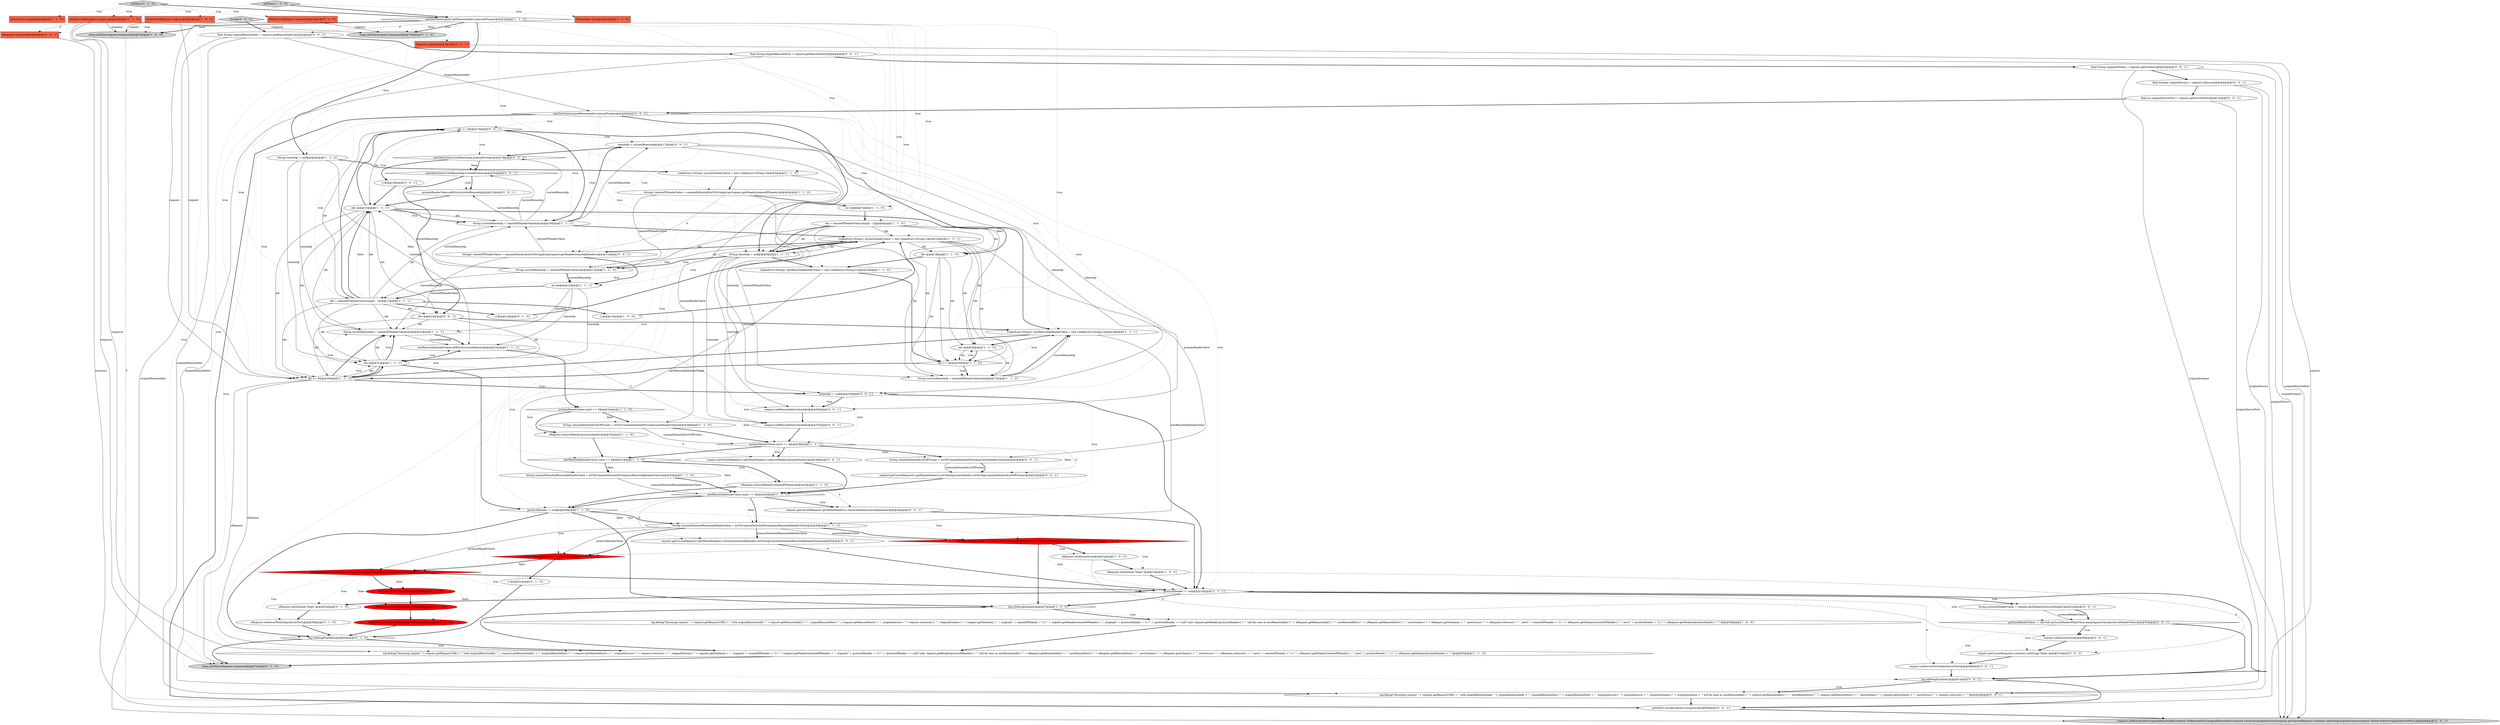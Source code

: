 digraph {
71 [style = filled, label = "request.getCoyoteRequest().getMimeHeaders().removeHeader(remoteIpHeader)@@@46@@@['0', '0', '1']", fillcolor = white, shape = ellipse image = "AAA0AAABBB3BBB"];
83 [style = filled, label = "request.setRemoteHost(remoteIp)@@@37@@@['0', '0', '1']", fillcolor = white, shape = ellipse image = "AAA0AAABBB3BBB"];
55 [style = filled, label = "xRequest.setScheme(\"https\")@@@55@@@['0', '1', '0']", fillcolor = white, shape = ellipse image = "AAA0AAABBB2BBB"];
22 [style = filled, label = "String(( remoteIPHeaderValue = commaDelimitedListToStringArray(request.getHeader(remoteIPHeader))@@@6@@@['1', '1', '0']", fillcolor = white, shape = ellipse image = "AAA0AAABBB1BBB"];
92 [style = filled, label = "Response response@@@2@@@['0', '0', '1']", fillcolor = tomato, shape = box image = "AAA0AAABBB3BBB"];
78 [style = filled, label = "remoteIp = currentRemoteIp@@@17@@@['0', '0', '1']", fillcolor = white, shape = ellipse image = "AAA0AAABBB3BBB"];
33 [style = filled, label = "newRemoteIpHeaderValue.size() == 0@@@41@@@['1', '1', '0']", fillcolor = white, shape = diamond image = "AAA0AAABBB1BBB"];
31 [style = filled, label = "LinkedList<String> newRemoteIpHeaderValue = new LinkedList<String>()@@@23@@@['1', '1', '0']", fillcolor = white, shape = ellipse image = "AAA0AAABBB1BBB"];
69 [style = filled, label = "idx >= 0@@@14@@@['0', '0', '1']", fillcolor = white, shape = diamond image = "AAA0AAABBB3BBB"];
93 [style = filled, label = "log.isDebugEnabled()@@@61@@@['0', '0', '1']", fillcolor = white, shape = diamond image = "AAA0AAABBB3BBB"];
87 [style = filled, label = "final int originalServerPort = request.getServerPort()@@@7@@@['0', '0', '1']", fillcolor = white, shape = ellipse image = "AAA0AAABBB3BBB"];
76 [style = filled, label = "protocolHeaderValue != null && protocolHeaderHttpsValue.equalsIgnoreCase(protocolHeaderValue)@@@55@@@['0', '0', '1']", fillcolor = white, shape = diamond image = "AAA0AAABBB3BBB"];
40 [style = filled, label = "xRequest.setScheme(\"https\")@@@53@@@['1', '0', '0']", fillcolor = white, shape = ellipse image = "AAA0AAABBB1BBB"];
63 [style = filled, label = "{request.setRemoteAddr(originalRemoteAddr)request.setRemoteHost(originalRemoteHost)request.setSecure(originalSecure)request.getCoyoteRequest().scheme().setString(originalScheme)request.setServerPort(originalServerPort)}@@@68@@@['0', '0', '1']", fillcolor = lightgray, shape = ellipse image = "AAA0AAABBB3BBB"];
14 [style = filled, label = "String currentRemoteIp = remoteIPHeaderValue(idx(@@@32@@@['1', '1', '1']", fillcolor = white, shape = ellipse image = "AAA0AAABBB1BBB"];
38 [style = filled, label = "String remoteIp = null@@@4@@@['1', '1', '0']", fillcolor = white, shape = ellipse image = "AAA0AAABBB1BBB"];
84 [style = filled, label = "final String originalRemoteAddr = request.getRemoteAddr()@@@3@@@['0', '0', '1']", fillcolor = white, shape = ellipse image = "AAA0AAABBB3BBB"];
39 [style = filled, label = "idx = remoteIPHeaderValue.length - 1@@@8@@@['1', '1', '0']", fillcolor = white, shape = ellipse image = "AAA0AAABBB1BBB"];
2 [style = filled, label = "String currentRemoteIp = remoteIPHeaderValue(idx(@@@16@@@['1', '1', '1']", fillcolor = white, shape = ellipse image = "AAA0AAABBB1BBB"];
57 [style = filled, label = "HttpServletRequest request@@@2@@@['0', '1', '0']", fillcolor = tomato, shape = box image = "AAA0AAABBB2BBB"];
79 [style = filled, label = "Request request@@@2@@@['0', '0', '1']", fillcolor = tomato, shape = box image = "AAA0AAABBB3BBB"];
0 [style = filled, label = "int idx@@@7@@@['1', '1', '0']", fillcolor = white, shape = ellipse image = "AAA0AAABBB1BBB"];
8 [style = filled, label = "proxiesHeaderValue.size() == 0@@@34@@@['1', '1', '0']", fillcolor = white, shape = diamond image = "AAA0AAABBB1BBB"];
47 [style = filled, label = "protocolHeaderHttpsValue.equalsIgnoreCase(protocolHeaderValue)@@@53@@@['0', '1', '0']", fillcolor = red, shape = diamond image = "AAA1AAABBB2BBB"];
88 [style = filled, label = "String(( remoteIPHeaderValue = commaDelimitedListToStringArray(request.getHeader(remoteIpHeader))@@@11@@@['0', '0', '1']", fillcolor = white, shape = ellipse image = "AAA0AAABBB3BBB"];
53 [style = filled, label = "FilterChain chain@@@2@@@['0', '1', '0']", fillcolor = tomato, shape = box image = "AAA0AAABBB2BBB"];
75 [style = filled, label = "matchesOne(currentRemoteIp,trustedProxies)@@@20@@@['0', '0', '1']", fillcolor = white, shape = diamond image = "AAA0AAABBB3BBB"];
72 [style = filled, label = "request.setRemoteAddr(remoteIp)@@@36@@@['0', '0', '1']", fillcolor = white, shape = ellipse image = "AAA0AAABBB3BBB"];
44 [style = filled, label = "doFilter['1', '0', '0']", fillcolor = lightgray, shape = diamond image = "AAA0AAABBB1BBB"];
73 [style = filled, label = "log.debug(\"Incoming request \" + request.getRequestURI() + \" with originalRemoteAddr '\" + originalRemoteAddr + \"', originalRemoteHost='\" + originalRemoteHost + \"', originalSecure='\" + originalSecure + \"', originalScheme='\" + originalScheme + \"' will be seen as newRemoteAddr='\" + request.getRemoteAddr() + \"', newRemoteHost='\" + request.getRemoteHost() + \"', newScheme='\" + request.getScheme() + \"', newSecure='\" + request.isSecure() + \"'\")@@@62@@@['0', '0', '1']", fillcolor = white, shape = ellipse image = "AAA0AAABBB3BBB"];
1 [style = filled, label = "HttpServletRequest request@@@2@@@['1', '0', '0']", fillcolor = tomato, shape = box image = "AAA0AAABBB1BBB"];
37 [style = filled, label = "log.debug(\"Incoming request \" + request.getRequestURI() + \" with originalRemoteAddr '\" + request.getRemoteAddr() + \"', originalRemoteHost='\" + request.getRemoteHost() + \"', originalSecure='\" + request.isSecure() + \"', originalScheme='\" + request.getScheme() + \"', original(\" + remoteIPHeader + \"(='\" + request.getHeader(remoteIPHeader) + \", original(\" + protocolHeader + \"(='\" + (protocolHeader == null? null: request.getHeader(protocolHeader)) + \"' will be seen as newRemoteAddr='\" + xRequest.getRemoteAddr() + \"', newRemoteHost='\" + xRequest.getRemoteHost() + \"', newScheme='\" + xRequest.getScheme() + \"', newSecure='\" + xRequest.isSecure() + \"', new(\" + remoteIPHeader + \"(='\" + xRequest.getHeader(remoteIPHeader) + \", new(\" + proxiesHeader + \"(='\" + xRequest.getHeader(proxiesHeader) + \"'\")@@@65@@@['1', '1', '0']", fillcolor = white, shape = ellipse image = "AAA0AAABBB1BBB"];
45 [style = filled, label = "HttpServletResponse response@@@2@@@['1', '1', '0']", fillcolor = tomato, shape = box image = "AAA0AAABBB1BBB"];
25 [style = filled, label = "int idx@@@12@@@['1', '1', '1']", fillcolor = white, shape = ellipse image = "AAA0AAABBB1BBB"];
32 [style = filled, label = "String currentRemoteIp = remoteIPHeaderValue(idx(@@@11@@@['1', '1', '0']", fillcolor = white, shape = ellipse image = "AAA0AAABBB1BBB"];
9 [style = filled, label = "matchesOne(request.getRemoteAddr(),internalProxies)@@@3@@@['1', '1', '0']", fillcolor = white, shape = diamond image = "AAA0AAABBB1BBB"];
4 [style = filled, label = "String currentRemoteIp = remoteIPHeaderValue(idx(@@@27@@@['1', '1', '0']", fillcolor = white, shape = ellipse image = "AAA0AAABBB1BBB"];
30 [style = filled, label = "String commaDelimitedListOfProxies = listToCommaDelimitedString(proxiesHeaderValue)@@@38@@@['1', '1', '0']", fillcolor = white, shape = ellipse image = "AAA0AAABBB1BBB"];
91 [style = filled, label = "invoke['0', '0', '1']", fillcolor = lightgray, shape = diamond image = "AAA0AAABBB3BBB"];
19 [style = filled, label = "protocolHeader != null@@@49@@@['1', '1', '0']", fillcolor = white, shape = diamond image = "AAA0AAABBB1BBB"];
46 [style = filled, label = "log.isDebugEnabled()@@@64@@@['0', '1', '0']", fillcolor = white, shape = diamond image = "AAA0AAABBB2BBB"];
7 [style = filled, label = "String remoteIp = null@@@9@@@['1', '1', '1']", fillcolor = white, shape = ellipse image = "AAA0AAABBB1BBB"];
52 [style = filled, label = "chain.doFilter(xRequest,response)@@@67@@@['0', '1', '0']", fillcolor = lightgray, shape = ellipse image = "AAA0AAABBB2BBB"];
48 [style = filled, label = "xRequest.setSecure(false)@@@59@@@['0', '1', '0']", fillcolor = red, shape = ellipse image = "AAA1AAABBB2BBB"];
36 [style = filled, label = "idx--@@@26@@@['1', '1', '0']", fillcolor = white, shape = ellipse image = "AAA0AAABBB1BBB"];
82 [style = filled, label = "String commaDelimitedListOfProxies = listToCommaDelimitedString(proxiesHeaderValue)@@@42@@@['0', '0', '1']", fillcolor = white, shape = ellipse image = "AAA0AAABBB3BBB"];
70 [style = filled, label = "request.getCoyoteRequest().getMimeHeaders().removeHeader(proxiesHeader)@@@39@@@['0', '0', '1']", fillcolor = white, shape = ellipse image = "AAA0AAABBB3BBB"];
26 [style = filled, label = "xRequest.removeHeader(remoteIPHeader)@@@42@@@['1', '1', '0']", fillcolor = white, shape = ellipse image = "AAA0AAABBB1BBB"];
41 [style = filled, label = "idx--@@@19@@@['1', '1', '0']", fillcolor = white, shape = ellipse image = "AAA0AAABBB1BBB"];
77 [style = filled, label = "proxiesHeaderValue.addFirst(currentRemoteIp)@@@21@@@['0', '0', '1']", fillcolor = white, shape = ellipse image = "AAA0AAABBB3BBB"];
49 [style = filled, label = "{}@@@13@@@['0', '1', '0']", fillcolor = white, shape = ellipse image = "AAA0AAABBB2BBB"];
20 [style = filled, label = "proxiesHeaderValue.size() == 0@@@38@@@['1', '1', '1']", fillcolor = white, shape = diamond image = "AAA0AAABBB1BBB"];
50 [style = filled, label = "doFilter['0', '1', '0']", fillcolor = lightgray, shape = diamond image = "AAA0AAABBB2BBB"];
11 [style = filled, label = "LinkedList<String> proxiesHeaderValue = new LinkedList<String>()@@@10@@@['1', '1', '1']", fillcolor = white, shape = ellipse image = "AAA0AAABBB1BBB"];
67 [style = filled, label = "request.getCoyoteRequest().getMimeHeaders().setValue(proxiesHeader).setString(commaDelimitedListOfProxies)@@@43@@@['0', '0', '1']", fillcolor = white, shape = ellipse image = "AAA0AAABBB3BBB"];
54 [style = filled, label = "xRequest.setScheme(\"http\")@@@60@@@['0', '1', '0']", fillcolor = red, shape = ellipse image = "AAA1AAABBB2BBB"];
58 [style = filled, label = "xRequest.setServerPort(httpServerPort)@@@61@@@['0', '1', '0']", fillcolor = red, shape = ellipse image = "AAA1AAABBB2BBB"];
90 [style = filled, label = "final boolean originalSecure = request.isSecure()@@@6@@@['0', '0', '1']", fillcolor = white, shape = ellipse image = "AAA0AAABBB3BBB"];
27 [style = filled, label = "idx >= 0@@@30@@@['1', '1', '1']", fillcolor = white, shape = diamond image = "AAA0AAABBB1BBB"];
86 [style = filled, label = "{}@@@18@@@['0', '0', '1']", fillcolor = white, shape = ellipse image = "AAA0AAABBB3BBB"];
51 [style = filled, label = "chain.doFilter(request,response)@@@70@@@['0', '1', '0']", fillcolor = lightgray, shape = ellipse image = "AAA0AAABBB2BBB"];
10 [style = filled, label = "idx >= 0@@@25@@@['1', '1', '0']", fillcolor = white, shape = diamond image = "AAA0AAABBB1BBB"];
66 [style = filled, label = "getNext().invoke(request,response)@@@66@@@['0', '0', '1']", fillcolor = white, shape = ellipse image = "AAA0AAABBB3BBB"];
29 [style = filled, label = "idx--@@@15@@@['1', '1', '1']", fillcolor = white, shape = ellipse image = "AAA0AAABBB1BBB"];
89 [style = filled, label = "matchesOne(currentRemoteIp,internalProxies)@@@18@@@['0', '0', '1']", fillcolor = white, shape = diamond image = "AAA0AAABBB3BBB"];
15 [style = filled, label = "newRemoteIpHeaderValue.size() == 0@@@45@@@['1', '1', '1']", fillcolor = white, shape = diamond image = "AAA0AAABBB1BBB"];
62 [style = filled, label = "remoteIp != null@@@35@@@['0', '0', '1']", fillcolor = white, shape = diamond image = "AAA0AAABBB3BBB"];
43 [style = filled, label = "xRequest.removeHeader(proxiesHeader)@@@35@@@['1', '1', '0']", fillcolor = white, shape = ellipse image = "AAA0AAABBB1BBB"];
74 [style = filled, label = "final String originalRemoteHost = request.getRemoteHost()@@@4@@@['0', '0', '1']", fillcolor = white, shape = ellipse image = "AAA0AAABBB3BBB"];
23 [style = filled, label = "FilterChain chain@@@2@@@['1', '0', '0']", fillcolor = tomato, shape = box image = "AAA0AAABBB1BBB"];
65 [style = filled, label = "final String originalScheme = request.getScheme()@@@5@@@['0', '0', '1']", fillcolor = white, shape = ellipse image = "AAA0AAABBB3BBB"];
21 [style = filled, label = "String commaDelimitedRemoteIpHeaderValue = listToCommaDelimitedString(newRemoteIpHeaderValue)@@@49@@@['1', '1', '1']", fillcolor = white, shape = ellipse image = "AAA0AAABBB1BBB"];
17 [style = filled, label = "LinkedList<String> proxiesHeaderValue = new LinkedList<String>()@@@5@@@['1', '1', '0']", fillcolor = white, shape = ellipse image = "AAA0AAABBB1BBB"];
59 [style = filled, label = "xRequest.setServerPort(httpsServerPort)@@@56@@@['0', '1', '0']", fillcolor = white, shape = ellipse image = "AAA0AAABBB2BBB"];
3 [style = filled, label = "idx--@@@31@@@['1', '1', '1']", fillcolor = white, shape = ellipse image = "AAA0AAABBB1BBB"];
56 [style = filled, label = "{}@@@51@@@['0', '1', '0']", fillcolor = white, shape = ellipse image = "AAA0AAABBB2BBB"];
81 [style = filled, label = "idx--@@@24@@@['0', '0', '1']", fillcolor = white, shape = ellipse image = "AAA0AAABBB3BBB"];
80 [style = filled, label = "request.setServerPort(httpsServerPort)@@@58@@@['0', '0', '1']", fillcolor = white, shape = ellipse image = "AAA0AAABBB3BBB"];
24 [style = filled, label = "idx = remoteIPHeaderValue.length - 1@@@13@@@['1', '1', '1']", fillcolor = white, shape = ellipse image = "AAA0AAABBB1BBB"];
18 [style = filled, label = "{}@@@13@@@['1', '0', '0']", fillcolor = white, shape = ellipse image = "AAA0AAABBB1BBB"];
68 [style = filled, label = "String protocolHeaderValue = request.getHeader(protocolHeader)@@@54@@@['0', '0', '1']", fillcolor = white, shape = ellipse image = "AAA0AAABBB3BBB"];
42 [style = filled, label = "newRemoteIpHeaderValue.addFirst(currentRemoteIp)@@@33@@@['1', '1', '1']", fillcolor = white, shape = ellipse image = "AAA0AAABBB1BBB"];
94 [style = filled, label = "request.getCoyoteRequest().scheme().setString(\"https\")@@@57@@@['0', '0', '1']", fillcolor = white, shape = ellipse image = "AAA0AAABBB3BBB"];
34 [style = filled, label = "protocolHeaderValue != null && protocolHeaderHttpsValue.equalsIgnoreCase(protocolHeaderValue)@@@51@@@['1', '0', '0']", fillcolor = red, shape = diamond image = "AAA1AAABBB1BBB"];
28 [style = filled, label = "log.isDebugEnabled()@@@57@@@['1', '0', '0']", fillcolor = white, shape = diamond image = "AAA0AAABBB1BBB"];
61 [style = filled, label = "request.getCoyoteRequest().getMimeHeaders().setValue(remoteIpHeader).setString(commaDelimitedRemoteIpHeaderValue)@@@50@@@['0', '0', '1']", fillcolor = white, shape = ellipse image = "AAA0AAABBB3BBB"];
85 [style = filled, label = "matchesOne(originalRemoteAddr,internalProxies)@@@8@@@['0', '0', '1']", fillcolor = white, shape = diamond image = "AAA0AAABBB3BBB"];
60 [style = filled, label = "protocolHeaderValue == null@@@51@@@['0', '1', '0']", fillcolor = red, shape = diamond image = "AAA1AAABBB2BBB"];
64 [style = filled, label = "request.setSecure(true)@@@56@@@['0', '0', '1']", fillcolor = white, shape = ellipse image = "AAA0AAABBB3BBB"];
12 [style = filled, label = "LinkedList<String> newRemoteIpHeaderValue = new LinkedList<String>()@@@28@@@['1', '1', '1']", fillcolor = white, shape = ellipse image = "AAA0AAABBB1BBB"];
13 [style = filled, label = "log.debug(\"Incoming request \" + request.getRequestURI() + \" with originalRemoteAddr '\" + request.getRemoteAddr() + \"', originalRemoteHost='\" + request.getRemoteHost() + \"', originalSecure='\" + request.isSecure() + \"', originalScheme='\" + request.getScheme() + \"', original(\" + remoteIPHeader + \"(='\" + request.getHeader(remoteIPHeader) + \", original(\" + protocolHeader + \"(='\" + (protocolHeader == null? null: request.getHeader(protocolHeader)) + \"' will be seen as newRemoteAddr='\" + xRequest.getRemoteAddr() + \"', newRemoteHost='\" + xRequest.getRemoteHost() + \"', newScheme='\" + xRequest.getScheme() + \"', newSecure='\" + xRequest.isSecure() + \"', new(\" + remoteIPHeader + \"(='\" + xRequest.getHeader(remoteIPHeader) + \", new(\" + proxiesHeader + \"(='\" + xRequest.getHeader(proxiesHeader) + \"'\")@@@58@@@['1', '0', '0']", fillcolor = white, shape = ellipse image = "AAA0AAABBB1BBB"];
35 [style = filled, label = "xRequest.setSecure(true)@@@52@@@['1', '0', '0']", fillcolor = white, shape = ellipse image = "AAA0AAABBB1BBB"];
16 [style = filled, label = "chain.doFilter(request,response)@@@63@@@['1', '0', '0']", fillcolor = lightgray, shape = ellipse image = "AAA0AAABBB1BBB"];
5 [style = filled, label = "protocolHeader != null@@@53@@@['1', '1', '1']", fillcolor = white, shape = diamond image = "AAA0AAABBB1BBB"];
6 [style = filled, label = "String commaDelimitedRemoteIpHeaderValue = listToCommaDelimitedString(newRemoteIpHeaderValue)@@@45@@@['1', '1', '0']", fillcolor = white, shape = ellipse image = "AAA0AAABBB1BBB"];
8->30 [style = bold, label=""];
1->16 [style = solid, label="request"];
5->55 [style = bold, label=""];
27->14 [style = dotted, label="true"];
7->32 [style = bold, label=""];
83->20 [style = bold, label=""];
65->73 [style = solid, label="originalScheme"];
46->37 [style = dotted, label="true"];
74->65 [style = bold, label=""];
29->2 [style = dotted, label="true"];
47->48 [style = dotted, label="false"];
24->69 [style = solid, label="idx"];
15->61 [style = dashed, label="0"];
82->67 [style = solid, label="commaDelimitedListOfProxies"];
76->64 [style = bold, label=""];
33->6 [style = dotted, label="false"];
30->20 [style = bold, label=""];
15->21 [style = bold, label=""];
85->66 [style = bold, label=""];
5->68 [style = bold, label=""];
45->37 [style = solid, label="response"];
47->54 [style = dotted, label="false"];
3->33 [style = dotted, label="true"];
20->70 [style = bold, label=""];
85->7 [style = dotted, label="true"];
89->75 [style = dotted, label="false"];
85->5 [style = dotted, label="true"];
9->37 [style = dotted, label="true"];
7->31 [style = bold, label=""];
5->28 [style = bold, label=""];
24->14 [style = solid, label="idx"];
20->82 [style = dotted, label="false"];
33->26 [style = dotted, label="true"];
9->51 [style = dotted, label="false"];
45->16 [style = solid, label="response"];
9->16 [style = bold, label=""];
25->14 [style = solid, label="remoteIp"];
3->27 [style = bold, label=""];
31->6 [style = solid, label="newRemoteIpHeaderValue"];
88->14 [style = solid, label="remoteIPHeaderValue"];
57->27 [style = solid, label="request"];
48->54 [style = bold, label=""];
30->20 [style = solid, label="commaDelimitedListOfProxies"];
11->41 [style = solid, label="idx"];
45->52 [style = solid, label="response"];
15->61 [style = dotted, label="false"];
11->82 [style = solid, label="proxiesHeaderValue"];
65->90 [style = bold, label=""];
29->2 [style = bold, label=""];
24->49 [style = bold, label=""];
39->36 [style = solid, label="idx"];
39->7 [style = solid, label="idx"];
24->2 [style = solid, label="idx"];
22->0 [style = bold, label=""];
39->32 [style = solid, label="idx"];
3->19 [style = bold, label=""];
7->83 [style = solid, label="remoteIp"];
60->47 [style = bold, label=""];
32->25 [style = bold, label=""];
70->15 [style = bold, label=""];
15->71 [style = bold, label=""];
42->3 [style = bold, label=""];
78->83 [style = solid, label="remoteIp"];
62->20 [style = dotted, label="true"];
64->94 [style = bold, label=""];
29->14 [style = solid, label="idx"];
81->3 [style = solid, label="idx"];
35->64 [style = dashed, label="0"];
75->77 [style = bold, label=""];
73->66 [style = bold, label=""];
29->2 [style = solid, label="idx"];
19->28 [style = bold, label=""];
10->4 [style = dotted, label="true"];
9->38 [style = bold, label=""];
28->13 [style = dotted, label="true"];
68->76 [style = solid, label="protocolHeaderValue"];
21->61 [style = bold, label=""];
84->73 [style = solid, label="originalRemoteAddr"];
84->63 [style = solid, label="originalRemoteAddr"];
21->60 [style = solid, label="protocolHeaderValue"];
85->93 [style = dotted, label="true"];
93->73 [style = dotted, label="true"];
9->28 [style = dotted, label="true"];
69->12 [style = bold, label=""];
24->29 [style = dotted, label="false"];
24->29 [style = solid, label="idx"];
3->42 [style = dotted, label="true"];
50->45 [style = dotted, label="true"];
76->94 [style = dotted, label="true"];
78->89 [style = bold, label=""];
80->93 [style = bold, label=""];
66->63 [style = bold, label=""];
86->29 [style = bold, label=""];
28->37 [style = bold, label=""];
9->51 [style = bold, label=""];
24->3 [style = solid, label="idx"];
7->11 [style = bold, label=""];
5->80 [style = dashed, label="0"];
3->27 [style = solid, label="idx"];
74->63 [style = solid, label="originalRemoteHost"];
1->27 [style = solid, label="request"];
47->48 [style = bold, label=""];
24->27 [style = solid, label="idx"];
55->59 [style = bold, label=""];
68->76 [style = bold, label=""];
44->1 [style = dotted, label="true"];
62->5 [style = bold, label=""];
62->15 [style = dotted, label="true"];
62->83 [style = dotted, label="true"];
18->11 [style = bold, label=""];
47->5 [style = dotted, label="true"];
25->42 [style = solid, label="remoteIp"];
9->31 [style = dotted, label="true"];
56->46 [style = bold, label=""];
85->27 [style = dotted, label="true"];
19->21 [style = dotted, label="true"];
32->29 [style = solid, label="currentRemoteIp"];
47->59 [style = dotted, label="true"];
69->2 [style = dotted, label="true"];
45->51 [style = solid, label="response"];
2->89 [style = solid, label="currentRemoteIp"];
24->18 [style = bold, label=""];
46->37 [style = bold, label=""];
9->38 [style = dotted, label="true"];
54->58 [style = bold, label=""];
29->81 [style = solid, label="idx"];
65->63 [style = solid, label="originalScheme"];
5->93 [style = bold, label=""];
11->10 [style = solid, label="idx"];
25->24 [style = bold, label=""];
38->3 [style = solid, label="remoteIp"];
35->40 [style = bold, label=""];
8->43 [style = dotted, label="true"];
13->37 [style = bold, label=""];
90->87 [style = bold, label=""];
40->5 [style = bold, label=""];
39->7 [style = bold, label=""];
21->34 [style = solid, label="protocolHeaderValue"];
40->94 [style = dashed, label="0"];
85->62 [style = dotted, label="true"];
9->84 [style = dashed, label="0"];
76->80 [style = dotted, label="true"];
58->46 [style = bold, label=""];
14->42 [style = solid, label="currentRemoteIp"];
44->23 [style = dotted, label="true"];
43->33 [style = bold, label=""];
21->60 [style = bold, label=""];
19->46 [style = bold, label=""];
6->15 [style = solid, label="commaDelimitedRemoteIpHeaderValue"];
78->62 [style = solid, label="remoteIp"];
27->42 [style = dotted, label="true"];
90->73 [style = solid, label="originalSecure"];
17->30 [style = solid, label="proxiesHeaderValue"];
34->35 [style = bold, label=""];
9->10 [style = dotted, label="true"];
38->17 [style = bold, label=""];
7->32 [style = dotted, label="true"];
85->11 [style = dotted, label="true"];
14->72 [style = dashed, label="0"];
9->3 [style = dotted, label="true"];
85->12 [style = dotted, label="true"];
59->46 [style = bold, label=""];
44->45 [style = dotted, label="true"];
0->39 [style = bold, label=""];
81->27 [style = solid, label="idx"];
88->2 [style = solid, label="remoteIPHeaderValue"];
12->21 [style = solid, label="newRemoteIpHeaderValue"];
25->3 [style = solid, label="remoteIp"];
60->56 [style = bold, label=""];
11->36 [style = solid, label="idx"];
19->34 [style = dotted, label="true"];
9->0 [style = dotted, label="true"];
85->24 [style = dotted, label="true"];
87->85 [style = bold, label=""];
24->69 [style = bold, label=""];
69->29 [style = dotted, label="true"];
27->14 [style = bold, label=""];
29->27 [style = solid, label="idx"];
27->62 [style = bold, label=""];
39->10 [style = solid, label="idx"];
42->8 [style = bold, label=""];
21->34 [style = bold, label=""];
14->42 [style = bold, label=""];
11->32 [style = solid, label="idx"];
12->36 [style = bold, label=""];
89->86 [style = bold, label=""];
36->4 [style = solid, label="idx"];
71->5 [style = bold, label=""];
33->15 [style = dotted, label="false"];
29->69 [style = bold, label=""];
60->47 [style = dotted, label="false"];
84->74 [style = bold, label=""];
26->19 [style = bold, label=""];
11->7 [style = solid, label="idx"];
3->14 [style = solid, label="idx"];
15->19 [style = bold, label=""];
11->88 [style = bold, label=""];
69->2 [style = bold, label=""];
38->42 [style = solid, label="remoteIp"];
47->58 [style = dotted, label="false"];
89->75 [style = bold, label=""];
6->15 [style = bold, label=""];
3->14 [style = dotted, label="true"];
33->26 [style = bold, label=""];
22->88 [style = dashed, label="0"];
27->52 [style = solid, label="xRequest"];
39->4 [style = solid, label="idx"];
41->36 [style = solid, label="idx"];
43->70 [style = dashed, label="0"];
26->71 [style = dashed, label="0"];
57->51 [style = solid, label="request"];
50->57 [style = dotted, label="true"];
50->53 [style = dotted, label="true"];
34->28 [style = bold, label=""];
9->19 [style = dotted, label="true"];
79->66 [style = solid, label="request"];
19->60 [style = dotted, label="true"];
24->81 [style = solid, label="idx"];
2->77 [style = solid, label="currentRemoteIp"];
7->11 [style = dotted, label="true"];
34->35 [style = dotted, label="true"];
20->67 [style = dotted, label="false"];
31->10 [style = bold, label=""];
9->52 [style = dotted, label="true"];
32->2 [style = solid, label="currentRemoteIp"];
9->46 [style = dotted, label="true"];
2->78 [style = bold, label=""];
47->5 [style = bold, label=""];
4->12 [style = bold, label=""];
41->31 [style = bold, label=""];
37->52 [style = bold, label=""];
91->79 [style = dotted, label="true"];
75->81 [style = dotted, label="false"];
82->67 [style = bold, label=""];
9->7 [style = dotted, label="true"];
75->81 [style = bold, label=""];
91->84 [style = bold, label=""];
9->22 [style = dotted, label="true"];
44->9 [style = bold, label=""];
49->11 [style = bold, label=""];
12->27 [style = bold, label=""];
20->70 [style = dotted, label="true"];
2->11 [style = bold, label=""];
34->40 [style = dotted, label="true"];
85->69 [style = dotted, label="true"];
29->41 [style = dotted, label="false"];
36->10 [style = bold, label=""];
85->7 [style = bold, label=""];
2->75 [style = solid, label="currentRemoteIp"];
41->10 [style = solid, label="idx"];
7->72 [style = solid, label="remoteIp"];
5->76 [style = dotted, label="true"];
34->5 [style = dotted, label="true"];
19->21 [style = bold, label=""];
88->25 [style = bold, label=""];
94->80 [style = bold, label=""];
93->66 [style = bold, label=""];
10->12 [style = dotted, label="true"];
69->78 [style = dotted, label="true"];
50->9 [style = bold, label=""];
39->41 [style = solid, label="idx"];
32->25 [style = solid, label="currentRemoteIp"];
8->20 [style = dotted, label="false"];
61->5 [style = bold, label=""];
87->63 [style = solid, label="originalServerPort"];
84->85 [style = solid, label="originalRemoteAddr"];
10->27 [style = bold, label=""];
91->92 [style = dotted, label="true"];
72->83 [style = bold, label=""];
29->41 [style = bold, label=""];
9->17 [style = dotted, label="true"];
33->6 [style = bold, label=""];
3->14 [style = bold, label=""];
2->78 [style = solid, label="currentRemoteIp"];
15->71 [style = dotted, label="true"];
27->3 [style = bold, label=""];
38->14 [style = solid, label="remoteIp"];
42->83 [style = dashed, label="0"];
28->13 [style = bold, label=""];
8->43 [style = bold, label=""];
24->29 [style = bold, label=""];
92->66 [style = solid, label="response"];
85->25 [style = dotted, label="true"];
17->22 [style = bold, label=""];
46->52 [style = bold, label=""];
9->16 [style = dotted, label="false"];
7->24 [style = dotted, label="true"];
15->21 [style = dotted, label="false"];
16->66 [style = dashed, label="0"];
47->55 [style = dotted, label="true"];
75->77 [style = dotted, label="true"];
20->33 [style = bold, label=""];
74->73 [style = solid, label="originalRemoteHost"];
27->3 [style = dotted, label="true"];
45->92 [style = dashed, label="0"];
29->69 [style = solid, label="idx"];
21->61 [style = solid, label="commaDelimitedRemoteIpHeaderValue"];
9->27 [style = dotted, label="true"];
39->11 [style = solid, label="idx"];
32->24 [style = solid, label="currentRemoteIp"];
78->72 [style = solid, label="remoteIp"];
10->36 [style = dotted, label="true"];
85->88 [style = dotted, label="true"];
7->62 [style = solid, label="remoteIp"];
62->72 [style = dotted, label="true"];
22->32 [style = solid, label="remoteIPHeaderValue"];
21->47 [style = solid, label="protocolHeaderValue"];
5->68 [style = dotted, label="true"];
20->82 [style = bold, label=""];
62->72 [style = bold, label=""];
29->3 [style = solid, label="idx"];
69->89 [style = dotted, label="true"];
11->4 [style = solid, label="idx"];
7->25 [style = dotted, label="true"];
10->4 [style = bold, label=""];
9->39 [style = dotted, label="true"];
27->37 [style = solid, label="xRequest"];
22->4 [style = solid, label="remoteIPHeaderValue"];
41->4 [style = solid, label="idx"];
81->14 [style = solid, label="idx"];
76->64 [style = dotted, label="true"];
34->60 [style = dashed, label="0"];
3->8 [style = dotted, label="true"];
81->12 [style = bold, label=""];
67->15 [style = bold, label=""];
8->30 [style = dotted, label="false"];
36->10 [style = solid, label="idx"];
77->29 [style = bold, label=""];
90->63 [style = solid, label="originalSecure"];
76->93 [style = bold, label=""];
11->7 [style = bold, label=""];
20->67 [style = dashed, label="0"];
93->73 [style = bold, label=""];
4->12 [style = solid, label="currentRemoteIp"];
}
